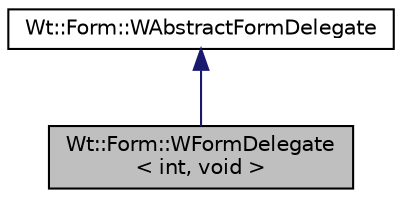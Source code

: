 digraph "Wt::Form::WFormDelegate&lt; int, void &gt;"
{
 // LATEX_PDF_SIZE
  edge [fontname="Helvetica",fontsize="10",labelfontname="Helvetica",labelfontsize="10"];
  node [fontname="Helvetica",fontsize="10",shape=record];
  Node1 [label="Wt::Form::WFormDelegate\l\< int, void \>",height=0.2,width=0.4,color="black", fillcolor="grey75", style="filled", fontcolor="black",tooltip="Form delegate class for integer"];
  Node2 -> Node1 [dir="back",color="midnightblue",fontsize="10",style="solid",fontname="Helvetica"];
  Node2 [label="Wt::Form::WAbstractFormDelegate",height=0.2,width=0.4,color="black", fillcolor="white", style="filled",URL="$classWt_1_1Form_1_1WAbstractFormDelegate.html",tooltip="Abstract delegate class for creating form widgets."];
}
